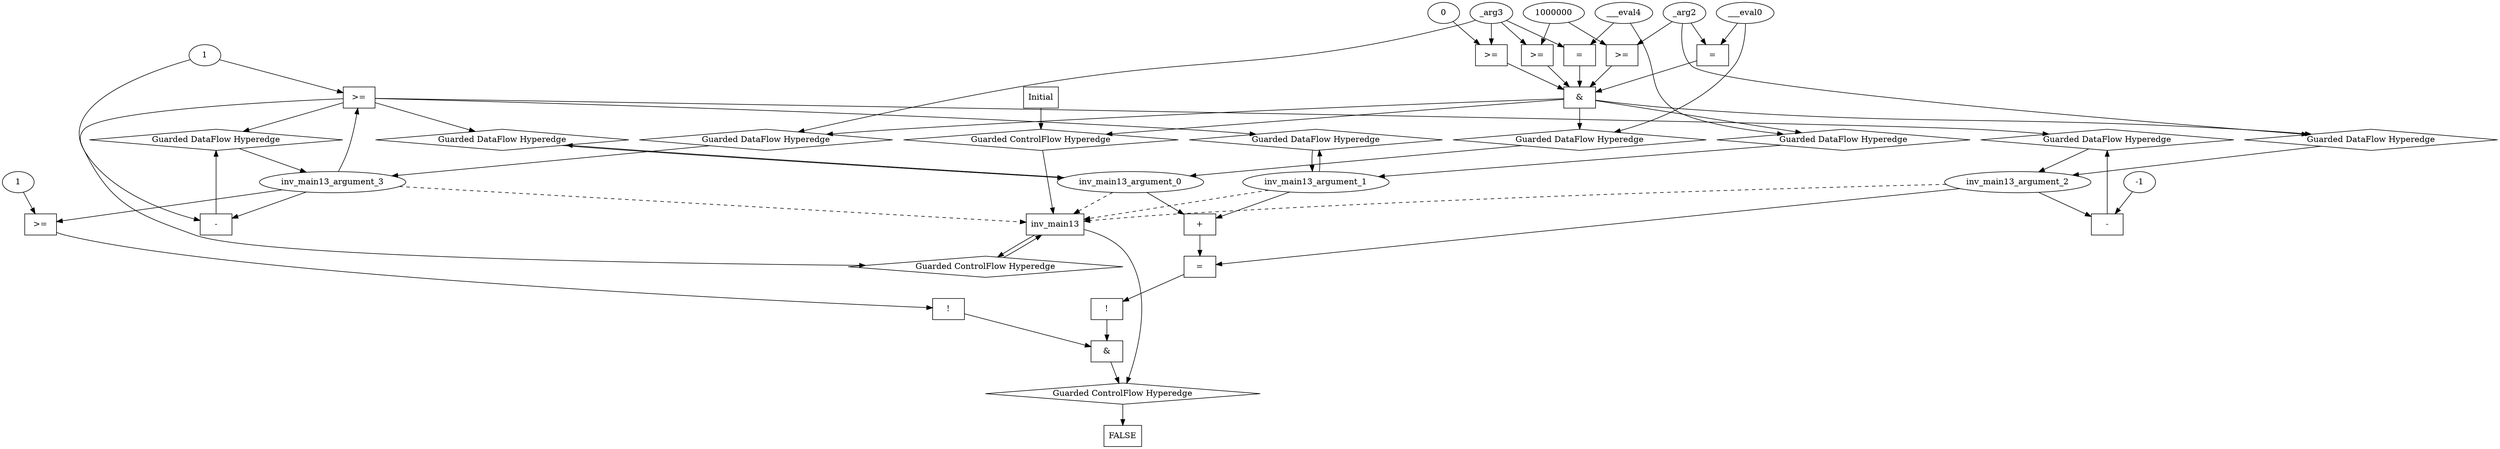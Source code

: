 digraph dag {
inv_main13 [label="inv_main13" shape="rect"];
FALSE [label="FALSE" shape="rect"];
Initial [label="Initial" shape="rect"];
ControlFowHyperEdge_0 [label="Guarded ControlFlow Hyperedge" shape="diamond"];
inv_main13 -> ControlFowHyperEdge_0[label=""]
ControlFowHyperEdge_0 -> inv_main13[label=""]
ControlFowHyperEdge_1 [label="Guarded ControlFlow Hyperedge" shape="diamond"];
Initial -> ControlFowHyperEdge_1[label=""]
ControlFowHyperEdge_1 -> inv_main13[label=""]
ControlFowHyperEdge_2 [label="Guarded ControlFlow Hyperedge" shape="diamond"];
inv_main13 -> ControlFowHyperEdge_2[label=""]
ControlFowHyperEdge_2 -> FALSE[label=""]
inv_main13_argument_0 [label="inv_main13_argument_0" shape="oval"];
inv_main13_argument_0 -> inv_main13[label="" style="dashed"]
inv_main13_argument_1 [label="inv_main13_argument_1" shape="oval"];
inv_main13_argument_1 -> inv_main13[label="" style="dashed"]
inv_main13_argument_2 [label="inv_main13_argument_2" shape="oval"];
inv_main13_argument_2 -> inv_main13[label="" style="dashed"]
inv_main13_argument_3 [label="inv_main13_argument_3" shape="oval"];
inv_main13_argument_3 -> inv_main13[label="" style="dashed"]

xxxinv_main13___inv_main13_0xxxguard_0_node_0 [label=">=" shape="rect"];
inv_main13_argument_3->xxxinv_main13___inv_main13_0xxxguard_0_node_0
xxxinv_main13___inv_main13_0xxxdataFlow1_node_2->xxxinv_main13___inv_main13_0xxxguard_0_node_0

xxxinv_main13___inv_main13_0xxxguard_0_node_0->ControlFowHyperEdge_0 [label=""];
xxxinv_main13___inv_main13_0xxxdataFlow_0_node_0 [label="-" shape="rect"];
xxxinv_main13___inv_main13_0xxxdataFlow_0_node_2 [label="-1"];
inv_main13_argument_2->xxxinv_main13___inv_main13_0xxxdataFlow_0_node_0
xxxinv_main13___inv_main13_0xxxdataFlow_0_node_2->xxxinv_main13___inv_main13_0xxxdataFlow_0_node_0

xxxinv_main13___inv_main13_0xxxdataFlow_0_node_0->DataFowHyperEdge_0_inv_main13_argument_2 [label=""];
xxxinv_main13___inv_main13_0xxxdataFlow1_node_0 [label="-" shape="rect"];
xxxinv_main13___inv_main13_0xxxdataFlow1_node_2 [label="1"];
inv_main13_argument_3->xxxinv_main13___inv_main13_0xxxdataFlow1_node_0
xxxinv_main13___inv_main13_0xxxdataFlow1_node_2->xxxinv_main13___inv_main13_0xxxdataFlow1_node_0

xxxinv_main13___inv_main13_0xxxdataFlow1_node_0->DataFowHyperEdge_0_inv_main13_argument_3 [label=""];
xxxinv_main13___Initial_1xxx_and [label="&" shape="rect"];
xxxinv_main13___Initial_1xxxguard_0_node_0 [label="=" shape="rect"];
xxxinv_main13___Initial_1xxxdataFlow1_node_0->xxxinv_main13___Initial_1xxxguard_0_node_0
xxxinv_main13___Initial_1xxxdataFlow3_node_0->xxxinv_main13___Initial_1xxxguard_0_node_0

xxxinv_main13___Initial_1xxxguard_0_node_0->xxxinv_main13___Initial_1xxx_and [label=""];
xxxinv_main13___Initial_1xxxguard3_node_0 [label=">=" shape="rect"];
xxxinv_main13___Initial_1xxxguard3_node_1 [label="1000000"];
xxxinv_main13___Initial_1xxxguard3_node_1->xxxinv_main13___Initial_1xxxguard3_node_0
xxxinv_main13___Initial_1xxxdataFlow3_node_0->xxxinv_main13___Initial_1xxxguard3_node_0

xxxinv_main13___Initial_1xxxguard3_node_0->xxxinv_main13___Initial_1xxx_and [label=""];
xxxinv_main13___Initial_1xxxguard4_node_0 [label=">=" shape="rect"];
xxxinv_main13___Initial_1xxxguard3_node_1->xxxinv_main13___Initial_1xxxguard4_node_0
xxxinv_main13___Initial_1xxxdataFlow2_node_0->xxxinv_main13___Initial_1xxxguard4_node_0

xxxinv_main13___Initial_1xxxguard4_node_0->xxxinv_main13___Initial_1xxx_and [label=""];
xxxinv_main13___Initial_1xxxguard1_node_0 [label="=" shape="rect"];
xxxinv_main13___Initial_1xxxdataFlow_0_node_0->xxxinv_main13___Initial_1xxxguard1_node_0
xxxinv_main13___Initial_1xxxdataFlow2_node_0->xxxinv_main13___Initial_1xxxguard1_node_0

xxxinv_main13___Initial_1xxxguard1_node_0->xxxinv_main13___Initial_1xxx_and [label=""];
xxxinv_main13___Initial_1xxxguard2_node_0 [label=">=" shape="rect"];
xxxinv_main13___Initial_1xxxguard2_node_2 [label="0"];
xxxinv_main13___Initial_1xxxdataFlow3_node_0->xxxinv_main13___Initial_1xxxguard2_node_0
xxxinv_main13___Initial_1xxxguard2_node_2->xxxinv_main13___Initial_1xxxguard2_node_0

xxxinv_main13___Initial_1xxxguard2_node_0->xxxinv_main13___Initial_1xxx_and [label=""];
xxxinv_main13___Initial_1xxx_and->ControlFowHyperEdge_1 [label=""];
xxxinv_main13___Initial_1xxxdataFlow_0_node_0 [label="___eval0"];

xxxinv_main13___Initial_1xxxdataFlow_0_node_0->DataFowHyperEdge_1_inv_main13_argument_0 [label=""];
xxxinv_main13___Initial_1xxxdataFlow1_node_0 [label="___eval4"];

xxxinv_main13___Initial_1xxxdataFlow1_node_0->DataFowHyperEdge_1_inv_main13_argument_1 [label=""];
xxxinv_main13___Initial_1xxxdataFlow2_node_0 [label="_arg2"];

xxxinv_main13___Initial_1xxxdataFlow2_node_0->DataFowHyperEdge_1_inv_main13_argument_2 [label=""];
xxxinv_main13___Initial_1xxxdataFlow3_node_0 [label="_arg3"];

xxxinv_main13___Initial_1xxxdataFlow3_node_0->DataFowHyperEdge_1_inv_main13_argument_3 [label=""];
xxxFALSE___inv_main13_2xxx_and [label="&" shape="rect"];
xxxFALSE___inv_main13_2xxxguard_0_node_0 [label="!" shape="rect"];
xxxFALSE___inv_main13_2xxxguard_0_node_1 [label="=" shape="rect"];
xxxFALSE___inv_main13_2xxxguard_0_node_3 [label="+" shape="rect"];
xxxFALSE___inv_main13_2xxxguard_0_node_1->xxxFALSE___inv_main13_2xxxguard_0_node_0
inv_main13_argument_2->xxxFALSE___inv_main13_2xxxguard_0_node_1
xxxFALSE___inv_main13_2xxxguard_0_node_3->xxxFALSE___inv_main13_2xxxguard_0_node_1
inv_main13_argument_0->xxxFALSE___inv_main13_2xxxguard_0_node_3
inv_main13_argument_1->xxxFALSE___inv_main13_2xxxguard_0_node_3

xxxFALSE___inv_main13_2xxxguard_0_node_0->xxxFALSE___inv_main13_2xxx_and [label=""];
xxxFALSE___inv_main13_2xxxguard1_node_0 [label="!" shape="rect"];
xxxFALSE___inv_main13_2xxxguard1_node_1 [label=">=" shape="rect"];
xxxFALSE___inv_main13_2xxxguard1_node_3 [label="1"];
xxxFALSE___inv_main13_2xxxguard1_node_1->xxxFALSE___inv_main13_2xxxguard1_node_0
inv_main13_argument_3->xxxFALSE___inv_main13_2xxxguard1_node_1
xxxFALSE___inv_main13_2xxxguard1_node_3->xxxFALSE___inv_main13_2xxxguard1_node_1

xxxFALSE___inv_main13_2xxxguard1_node_0->xxxFALSE___inv_main13_2xxx_and [label=""];
xxxFALSE___inv_main13_2xxx_and->ControlFowHyperEdge_2 [label=""];
DataFowHyperEdge_0_inv_main13_argument_0 [label="Guarded DataFlow Hyperedge" shape="diamond"];
DataFowHyperEdge_0_inv_main13_argument_0 -> inv_main13_argument_0[label=""]
xxxinv_main13___inv_main13_0xxxguard_0_node_0 -> DataFowHyperEdge_0_inv_main13_argument_0[label=""]
DataFowHyperEdge_0_inv_main13_argument_1 [label="Guarded DataFlow Hyperedge" shape="diamond"];
DataFowHyperEdge_0_inv_main13_argument_1 -> inv_main13_argument_1[label=""]
xxxinv_main13___inv_main13_0xxxguard_0_node_0 -> DataFowHyperEdge_0_inv_main13_argument_1[label=""]
DataFowHyperEdge_0_inv_main13_argument_2 [label="Guarded DataFlow Hyperedge" shape="diamond"];
DataFowHyperEdge_0_inv_main13_argument_2 -> inv_main13_argument_2[label=""]
xxxinv_main13___inv_main13_0xxxguard_0_node_0 -> DataFowHyperEdge_0_inv_main13_argument_2[label=""]
DataFowHyperEdge_0_inv_main13_argument_3 [label="Guarded DataFlow Hyperedge" shape="diamond"];
DataFowHyperEdge_0_inv_main13_argument_3 -> inv_main13_argument_3[label=""]
xxxinv_main13___inv_main13_0xxxguard_0_node_0 -> DataFowHyperEdge_0_inv_main13_argument_3[label=""]
DataFowHyperEdge_1_inv_main13_argument_0 [label="Guarded DataFlow Hyperedge" shape="diamond"];
DataFowHyperEdge_1_inv_main13_argument_0 -> inv_main13_argument_0[label=""]
xxxinv_main13___Initial_1xxx_and -> DataFowHyperEdge_1_inv_main13_argument_0[label=""]
DataFowHyperEdge_1_inv_main13_argument_1 [label="Guarded DataFlow Hyperedge" shape="diamond"];
DataFowHyperEdge_1_inv_main13_argument_1 -> inv_main13_argument_1[label=""]
xxxinv_main13___Initial_1xxx_and -> DataFowHyperEdge_1_inv_main13_argument_1[label=""]
DataFowHyperEdge_1_inv_main13_argument_2 [label="Guarded DataFlow Hyperedge" shape="diamond"];
DataFowHyperEdge_1_inv_main13_argument_2 -> inv_main13_argument_2[label=""]
xxxinv_main13___Initial_1xxx_and -> DataFowHyperEdge_1_inv_main13_argument_2[label=""]
DataFowHyperEdge_1_inv_main13_argument_3 [label="Guarded DataFlow Hyperedge" shape="diamond"];
DataFowHyperEdge_1_inv_main13_argument_3 -> inv_main13_argument_3[label=""]
xxxinv_main13___Initial_1xxx_and -> DataFowHyperEdge_1_inv_main13_argument_3[label=""]
inv_main13_argument_0 -> DataFowHyperEdge_0_inv_main13_argument_0[label=""]
inv_main13_argument_1 -> DataFowHyperEdge_0_inv_main13_argument_1[label=""]
}
